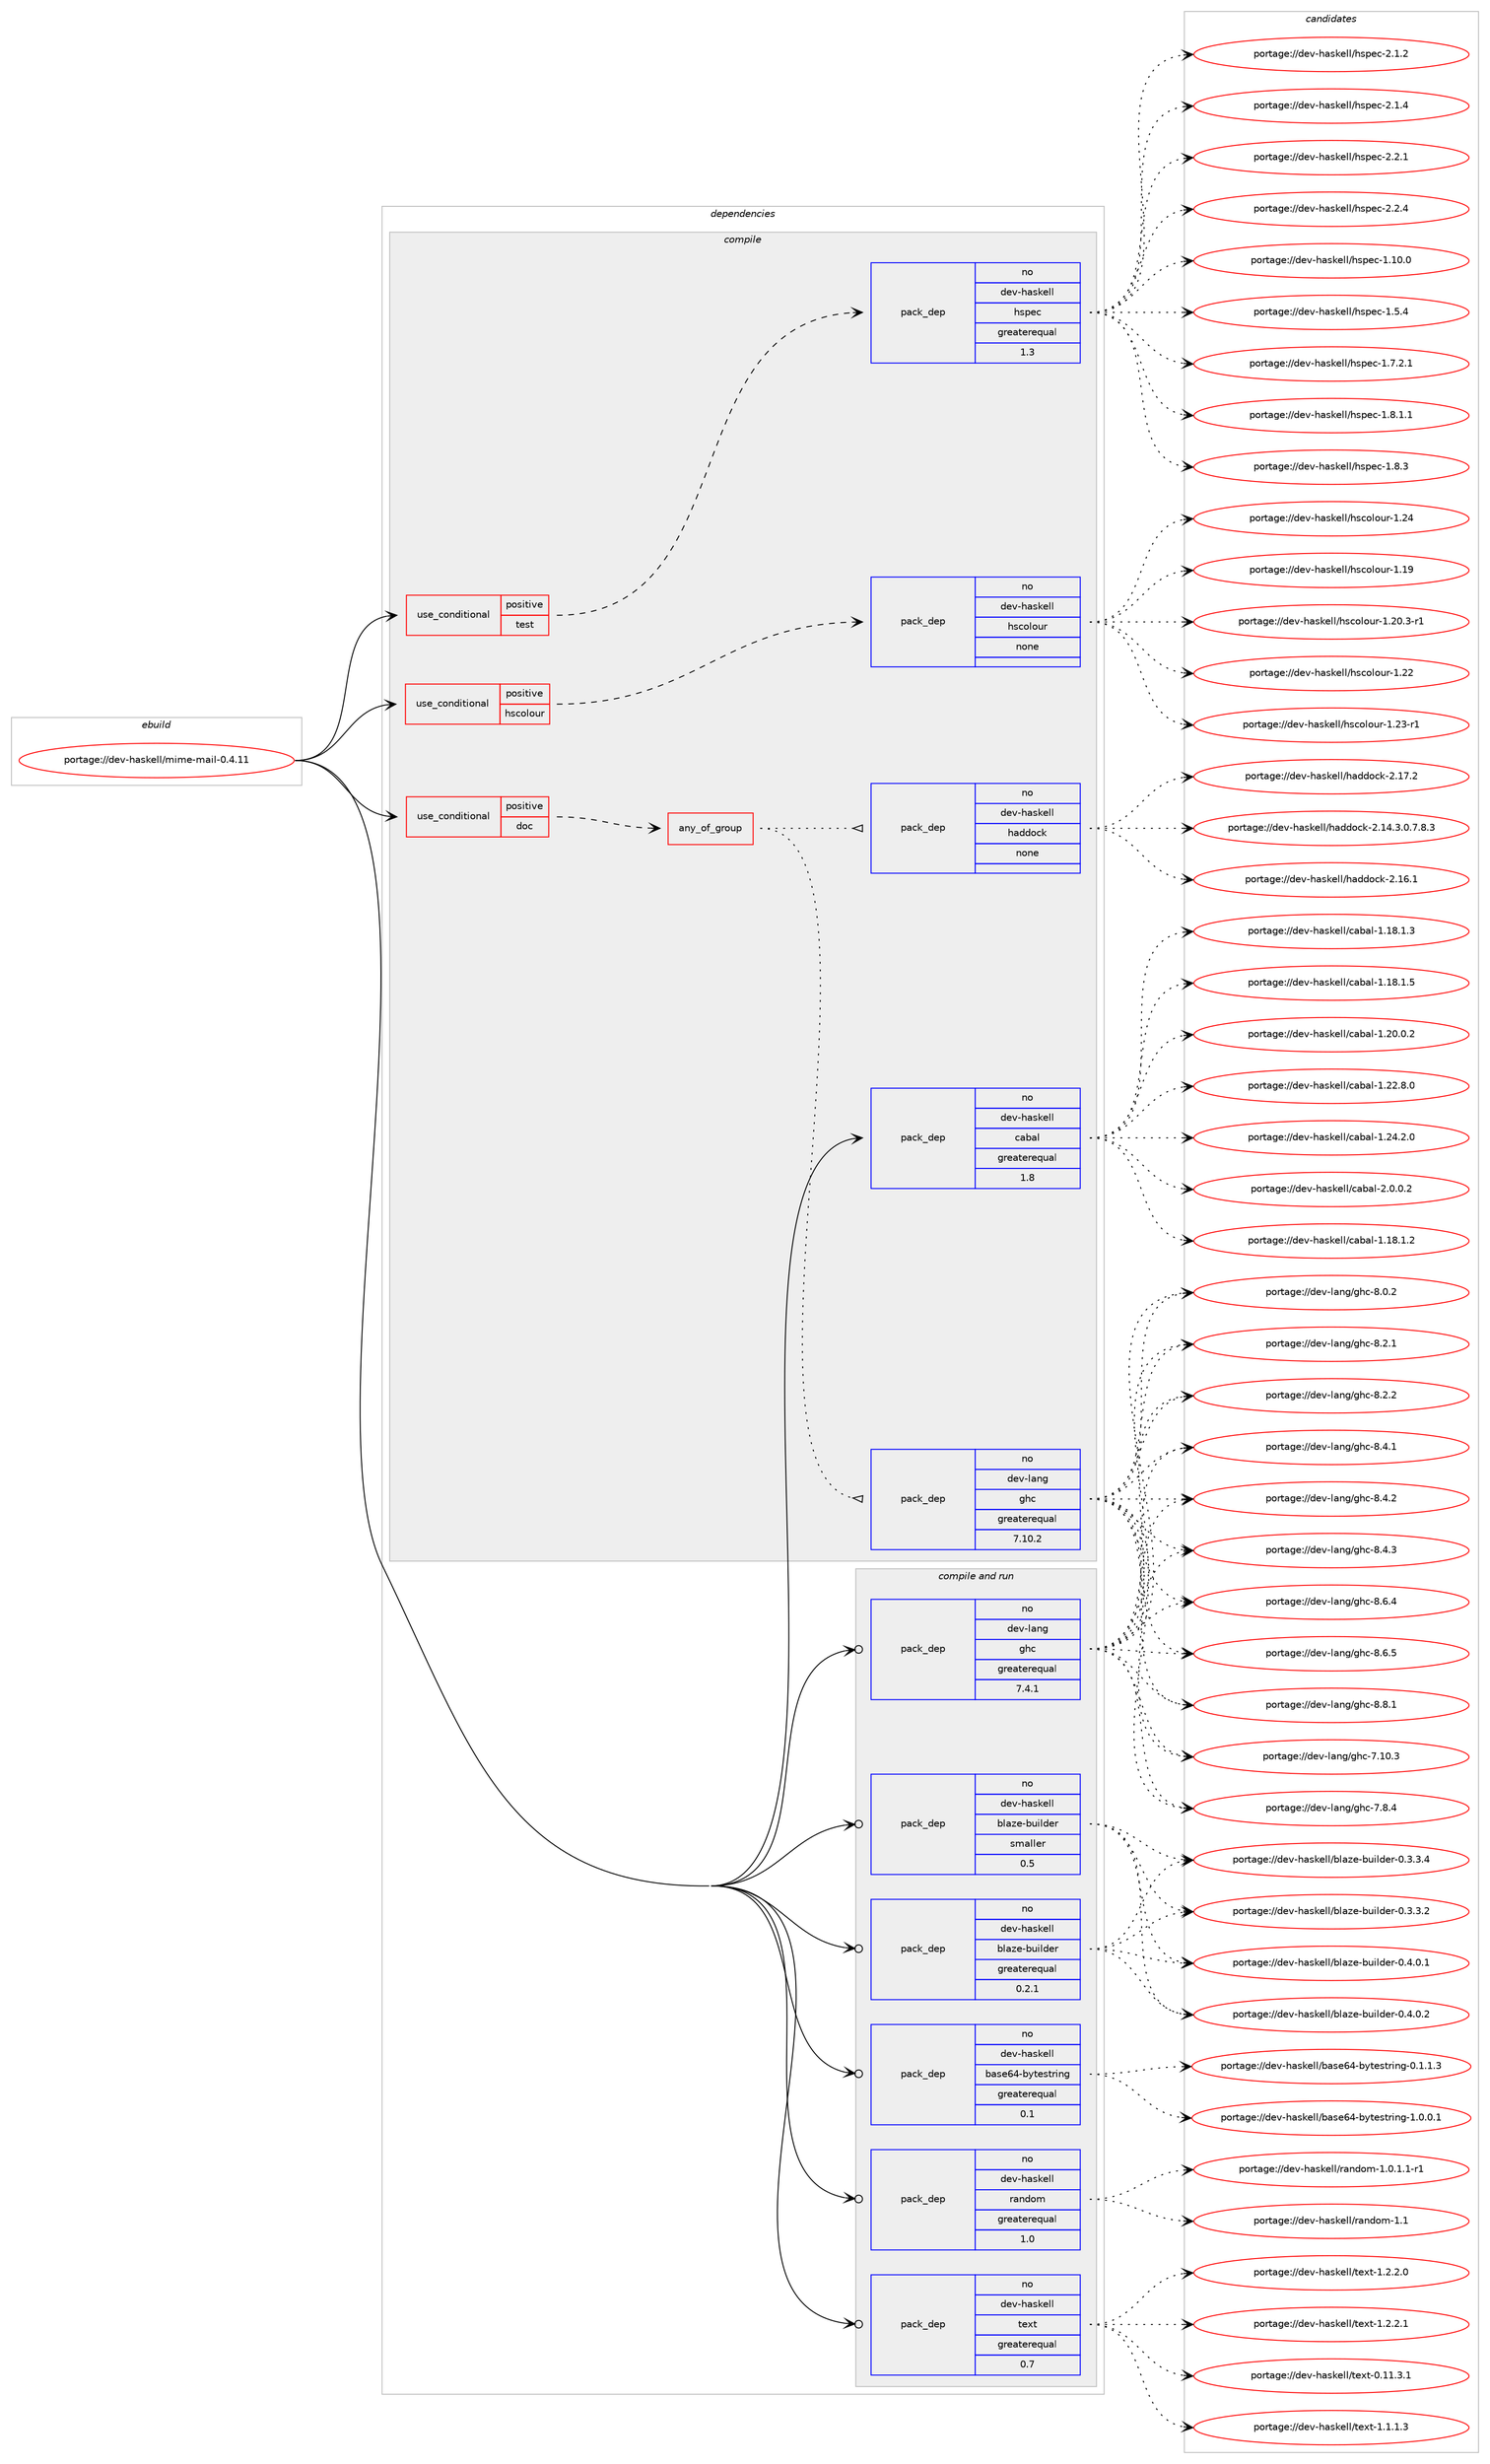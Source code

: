 digraph prolog {

# *************
# Graph options
# *************

newrank=true;
concentrate=true;
compound=true;
graph [rankdir=LR,fontname=Helvetica,fontsize=10,ranksep=1.5];#, ranksep=2.5, nodesep=0.2];
edge  [arrowhead=vee];
node  [fontname=Helvetica,fontsize=10];

# **********
# The ebuild
# **********

subgraph cluster_leftcol {
color=gray;
rank=same;
label=<<i>ebuild</i>>;
id [label="portage://dev-haskell/mime-mail-0.4.11", color=red, width=4, href="../dev-haskell/mime-mail-0.4.11.svg"];
}

# ****************
# The dependencies
# ****************

subgraph cluster_midcol {
color=gray;
label=<<i>dependencies</i>>;
subgraph cluster_compile {
fillcolor="#eeeeee";
style=filled;
label=<<i>compile</i>>;
subgraph cond16174 {
dependency74314 [label=<<TABLE BORDER="0" CELLBORDER="1" CELLSPACING="0" CELLPADDING="4"><TR><TD ROWSPAN="3" CELLPADDING="10">use_conditional</TD></TR><TR><TD>positive</TD></TR><TR><TD>doc</TD></TR></TABLE>>, shape=none, color=red];
subgraph any2009 {
dependency74315 [label=<<TABLE BORDER="0" CELLBORDER="1" CELLSPACING="0" CELLPADDING="4"><TR><TD CELLPADDING="10">any_of_group</TD></TR></TABLE>>, shape=none, color=red];subgraph pack56074 {
dependency74316 [label=<<TABLE BORDER="0" CELLBORDER="1" CELLSPACING="0" CELLPADDING="4" WIDTH="220"><TR><TD ROWSPAN="6" CELLPADDING="30">pack_dep</TD></TR><TR><TD WIDTH="110">no</TD></TR><TR><TD>dev-haskell</TD></TR><TR><TD>haddock</TD></TR><TR><TD>none</TD></TR><TR><TD></TD></TR></TABLE>>, shape=none, color=blue];
}
dependency74315:e -> dependency74316:w [weight=20,style="dotted",arrowhead="oinv"];
subgraph pack56075 {
dependency74317 [label=<<TABLE BORDER="0" CELLBORDER="1" CELLSPACING="0" CELLPADDING="4" WIDTH="220"><TR><TD ROWSPAN="6" CELLPADDING="30">pack_dep</TD></TR><TR><TD WIDTH="110">no</TD></TR><TR><TD>dev-lang</TD></TR><TR><TD>ghc</TD></TR><TR><TD>greaterequal</TD></TR><TR><TD>7.10.2</TD></TR></TABLE>>, shape=none, color=blue];
}
dependency74315:e -> dependency74317:w [weight=20,style="dotted",arrowhead="oinv"];
}
dependency74314:e -> dependency74315:w [weight=20,style="dashed",arrowhead="vee"];
}
id:e -> dependency74314:w [weight=20,style="solid",arrowhead="vee"];
subgraph cond16175 {
dependency74318 [label=<<TABLE BORDER="0" CELLBORDER="1" CELLSPACING="0" CELLPADDING="4"><TR><TD ROWSPAN="3" CELLPADDING="10">use_conditional</TD></TR><TR><TD>positive</TD></TR><TR><TD>hscolour</TD></TR></TABLE>>, shape=none, color=red];
subgraph pack56076 {
dependency74319 [label=<<TABLE BORDER="0" CELLBORDER="1" CELLSPACING="0" CELLPADDING="4" WIDTH="220"><TR><TD ROWSPAN="6" CELLPADDING="30">pack_dep</TD></TR><TR><TD WIDTH="110">no</TD></TR><TR><TD>dev-haskell</TD></TR><TR><TD>hscolour</TD></TR><TR><TD>none</TD></TR><TR><TD></TD></TR></TABLE>>, shape=none, color=blue];
}
dependency74318:e -> dependency74319:w [weight=20,style="dashed",arrowhead="vee"];
}
id:e -> dependency74318:w [weight=20,style="solid",arrowhead="vee"];
subgraph cond16176 {
dependency74320 [label=<<TABLE BORDER="0" CELLBORDER="1" CELLSPACING="0" CELLPADDING="4"><TR><TD ROWSPAN="3" CELLPADDING="10">use_conditional</TD></TR><TR><TD>positive</TD></TR><TR><TD>test</TD></TR></TABLE>>, shape=none, color=red];
subgraph pack56077 {
dependency74321 [label=<<TABLE BORDER="0" CELLBORDER="1" CELLSPACING="0" CELLPADDING="4" WIDTH="220"><TR><TD ROWSPAN="6" CELLPADDING="30">pack_dep</TD></TR><TR><TD WIDTH="110">no</TD></TR><TR><TD>dev-haskell</TD></TR><TR><TD>hspec</TD></TR><TR><TD>greaterequal</TD></TR><TR><TD>1.3</TD></TR></TABLE>>, shape=none, color=blue];
}
dependency74320:e -> dependency74321:w [weight=20,style="dashed",arrowhead="vee"];
}
id:e -> dependency74320:w [weight=20,style="solid",arrowhead="vee"];
subgraph pack56078 {
dependency74322 [label=<<TABLE BORDER="0" CELLBORDER="1" CELLSPACING="0" CELLPADDING="4" WIDTH="220"><TR><TD ROWSPAN="6" CELLPADDING="30">pack_dep</TD></TR><TR><TD WIDTH="110">no</TD></TR><TR><TD>dev-haskell</TD></TR><TR><TD>cabal</TD></TR><TR><TD>greaterequal</TD></TR><TR><TD>1.8</TD></TR></TABLE>>, shape=none, color=blue];
}
id:e -> dependency74322:w [weight=20,style="solid",arrowhead="vee"];
}
subgraph cluster_compileandrun {
fillcolor="#eeeeee";
style=filled;
label=<<i>compile and run</i>>;
subgraph pack56079 {
dependency74323 [label=<<TABLE BORDER="0" CELLBORDER="1" CELLSPACING="0" CELLPADDING="4" WIDTH="220"><TR><TD ROWSPAN="6" CELLPADDING="30">pack_dep</TD></TR><TR><TD WIDTH="110">no</TD></TR><TR><TD>dev-haskell</TD></TR><TR><TD>base64-bytestring</TD></TR><TR><TD>greaterequal</TD></TR><TR><TD>0.1</TD></TR></TABLE>>, shape=none, color=blue];
}
id:e -> dependency74323:w [weight=20,style="solid",arrowhead="odotvee"];
subgraph pack56080 {
dependency74324 [label=<<TABLE BORDER="0" CELLBORDER="1" CELLSPACING="0" CELLPADDING="4" WIDTH="220"><TR><TD ROWSPAN="6" CELLPADDING="30">pack_dep</TD></TR><TR><TD WIDTH="110">no</TD></TR><TR><TD>dev-haskell</TD></TR><TR><TD>blaze-builder</TD></TR><TR><TD>greaterequal</TD></TR><TR><TD>0.2.1</TD></TR></TABLE>>, shape=none, color=blue];
}
id:e -> dependency74324:w [weight=20,style="solid",arrowhead="odotvee"];
subgraph pack56081 {
dependency74325 [label=<<TABLE BORDER="0" CELLBORDER="1" CELLSPACING="0" CELLPADDING="4" WIDTH="220"><TR><TD ROWSPAN="6" CELLPADDING="30">pack_dep</TD></TR><TR><TD WIDTH="110">no</TD></TR><TR><TD>dev-haskell</TD></TR><TR><TD>blaze-builder</TD></TR><TR><TD>smaller</TD></TR><TR><TD>0.5</TD></TR></TABLE>>, shape=none, color=blue];
}
id:e -> dependency74325:w [weight=20,style="solid",arrowhead="odotvee"];
subgraph pack56082 {
dependency74326 [label=<<TABLE BORDER="0" CELLBORDER="1" CELLSPACING="0" CELLPADDING="4" WIDTH="220"><TR><TD ROWSPAN="6" CELLPADDING="30">pack_dep</TD></TR><TR><TD WIDTH="110">no</TD></TR><TR><TD>dev-haskell</TD></TR><TR><TD>random</TD></TR><TR><TD>greaterequal</TD></TR><TR><TD>1.0</TD></TR></TABLE>>, shape=none, color=blue];
}
id:e -> dependency74326:w [weight=20,style="solid",arrowhead="odotvee"];
subgraph pack56083 {
dependency74327 [label=<<TABLE BORDER="0" CELLBORDER="1" CELLSPACING="0" CELLPADDING="4" WIDTH="220"><TR><TD ROWSPAN="6" CELLPADDING="30">pack_dep</TD></TR><TR><TD WIDTH="110">no</TD></TR><TR><TD>dev-haskell</TD></TR><TR><TD>text</TD></TR><TR><TD>greaterequal</TD></TR><TR><TD>0.7</TD></TR></TABLE>>, shape=none, color=blue];
}
id:e -> dependency74327:w [weight=20,style="solid",arrowhead="odotvee"];
subgraph pack56084 {
dependency74328 [label=<<TABLE BORDER="0" CELLBORDER="1" CELLSPACING="0" CELLPADDING="4" WIDTH="220"><TR><TD ROWSPAN="6" CELLPADDING="30">pack_dep</TD></TR><TR><TD WIDTH="110">no</TD></TR><TR><TD>dev-lang</TD></TR><TR><TD>ghc</TD></TR><TR><TD>greaterequal</TD></TR><TR><TD>7.4.1</TD></TR></TABLE>>, shape=none, color=blue];
}
id:e -> dependency74328:w [weight=20,style="solid",arrowhead="odotvee"];
}
subgraph cluster_run {
fillcolor="#eeeeee";
style=filled;
label=<<i>run</i>>;
}
}

# **************
# The candidates
# **************

subgraph cluster_choices {
rank=same;
color=gray;
label=<<i>candidates</i>>;

subgraph choice56074 {
color=black;
nodesep=1;
choiceportage1001011184510497115107101108108471049710010011199107455046495246514648465546564651 [label="portage://dev-haskell/haddock-2.14.3.0.7.8.3", color=red, width=4,href="../dev-haskell/haddock-2.14.3.0.7.8.3.svg"];
choiceportage100101118451049711510710110810847104971001001119910745504649544649 [label="portage://dev-haskell/haddock-2.16.1", color=red, width=4,href="../dev-haskell/haddock-2.16.1.svg"];
choiceportage100101118451049711510710110810847104971001001119910745504649554650 [label="portage://dev-haskell/haddock-2.17.2", color=red, width=4,href="../dev-haskell/haddock-2.17.2.svg"];
dependency74316:e -> choiceportage1001011184510497115107101108108471049710010011199107455046495246514648465546564651:w [style=dotted,weight="100"];
dependency74316:e -> choiceportage100101118451049711510710110810847104971001001119910745504649544649:w [style=dotted,weight="100"];
dependency74316:e -> choiceportage100101118451049711510710110810847104971001001119910745504649554650:w [style=dotted,weight="100"];
}
subgraph choice56075 {
color=black;
nodesep=1;
choiceportage1001011184510897110103471031049945554649484651 [label="portage://dev-lang/ghc-7.10.3", color=red, width=4,href="../dev-lang/ghc-7.10.3.svg"];
choiceportage10010111845108971101034710310499455546564652 [label="portage://dev-lang/ghc-7.8.4", color=red, width=4,href="../dev-lang/ghc-7.8.4.svg"];
choiceportage10010111845108971101034710310499455646484650 [label="portage://dev-lang/ghc-8.0.2", color=red, width=4,href="../dev-lang/ghc-8.0.2.svg"];
choiceportage10010111845108971101034710310499455646504649 [label="portage://dev-lang/ghc-8.2.1", color=red, width=4,href="../dev-lang/ghc-8.2.1.svg"];
choiceportage10010111845108971101034710310499455646504650 [label="portage://dev-lang/ghc-8.2.2", color=red, width=4,href="../dev-lang/ghc-8.2.2.svg"];
choiceportage10010111845108971101034710310499455646524649 [label="portage://dev-lang/ghc-8.4.1", color=red, width=4,href="../dev-lang/ghc-8.4.1.svg"];
choiceportage10010111845108971101034710310499455646524650 [label="portage://dev-lang/ghc-8.4.2", color=red, width=4,href="../dev-lang/ghc-8.4.2.svg"];
choiceportage10010111845108971101034710310499455646524651 [label="portage://dev-lang/ghc-8.4.3", color=red, width=4,href="../dev-lang/ghc-8.4.3.svg"];
choiceportage10010111845108971101034710310499455646544652 [label="portage://dev-lang/ghc-8.6.4", color=red, width=4,href="../dev-lang/ghc-8.6.4.svg"];
choiceportage10010111845108971101034710310499455646544653 [label="portage://dev-lang/ghc-8.6.5", color=red, width=4,href="../dev-lang/ghc-8.6.5.svg"];
choiceportage10010111845108971101034710310499455646564649 [label="portage://dev-lang/ghc-8.8.1", color=red, width=4,href="../dev-lang/ghc-8.8.1.svg"];
dependency74317:e -> choiceportage1001011184510897110103471031049945554649484651:w [style=dotted,weight="100"];
dependency74317:e -> choiceportage10010111845108971101034710310499455546564652:w [style=dotted,weight="100"];
dependency74317:e -> choiceportage10010111845108971101034710310499455646484650:w [style=dotted,weight="100"];
dependency74317:e -> choiceportage10010111845108971101034710310499455646504649:w [style=dotted,weight="100"];
dependency74317:e -> choiceportage10010111845108971101034710310499455646504650:w [style=dotted,weight="100"];
dependency74317:e -> choiceportage10010111845108971101034710310499455646524649:w [style=dotted,weight="100"];
dependency74317:e -> choiceportage10010111845108971101034710310499455646524650:w [style=dotted,weight="100"];
dependency74317:e -> choiceportage10010111845108971101034710310499455646524651:w [style=dotted,weight="100"];
dependency74317:e -> choiceportage10010111845108971101034710310499455646544652:w [style=dotted,weight="100"];
dependency74317:e -> choiceportage10010111845108971101034710310499455646544653:w [style=dotted,weight="100"];
dependency74317:e -> choiceportage10010111845108971101034710310499455646564649:w [style=dotted,weight="100"];
}
subgraph choice56076 {
color=black;
nodesep=1;
choiceportage100101118451049711510710110810847104115991111081111171144549464957 [label="portage://dev-haskell/hscolour-1.19", color=red, width=4,href="../dev-haskell/hscolour-1.19.svg"];
choiceportage10010111845104971151071011081084710411599111108111117114454946504846514511449 [label="portage://dev-haskell/hscolour-1.20.3-r1", color=red, width=4,href="../dev-haskell/hscolour-1.20.3-r1.svg"];
choiceportage100101118451049711510710110810847104115991111081111171144549465050 [label="portage://dev-haskell/hscolour-1.22", color=red, width=4,href="../dev-haskell/hscolour-1.22.svg"];
choiceportage1001011184510497115107101108108471041159911110811111711445494650514511449 [label="portage://dev-haskell/hscolour-1.23-r1", color=red, width=4,href="../dev-haskell/hscolour-1.23-r1.svg"];
choiceportage100101118451049711510710110810847104115991111081111171144549465052 [label="portage://dev-haskell/hscolour-1.24", color=red, width=4,href="../dev-haskell/hscolour-1.24.svg"];
dependency74319:e -> choiceportage100101118451049711510710110810847104115991111081111171144549464957:w [style=dotted,weight="100"];
dependency74319:e -> choiceportage10010111845104971151071011081084710411599111108111117114454946504846514511449:w [style=dotted,weight="100"];
dependency74319:e -> choiceportage100101118451049711510710110810847104115991111081111171144549465050:w [style=dotted,weight="100"];
dependency74319:e -> choiceportage1001011184510497115107101108108471041159911110811111711445494650514511449:w [style=dotted,weight="100"];
dependency74319:e -> choiceportage100101118451049711510710110810847104115991111081111171144549465052:w [style=dotted,weight="100"];
}
subgraph choice56077 {
color=black;
nodesep=1;
choiceportage1001011184510497115107101108108471041151121019945494649484648 [label="portage://dev-haskell/hspec-1.10.0", color=red, width=4,href="../dev-haskell/hspec-1.10.0.svg"];
choiceportage10010111845104971151071011081084710411511210199454946534652 [label="portage://dev-haskell/hspec-1.5.4", color=red, width=4,href="../dev-haskell/hspec-1.5.4.svg"];
choiceportage100101118451049711510710110810847104115112101994549465546504649 [label="portage://dev-haskell/hspec-1.7.2.1", color=red, width=4,href="../dev-haskell/hspec-1.7.2.1.svg"];
choiceportage100101118451049711510710110810847104115112101994549465646494649 [label="portage://dev-haskell/hspec-1.8.1.1", color=red, width=4,href="../dev-haskell/hspec-1.8.1.1.svg"];
choiceportage10010111845104971151071011081084710411511210199454946564651 [label="portage://dev-haskell/hspec-1.8.3", color=red, width=4,href="../dev-haskell/hspec-1.8.3.svg"];
choiceportage10010111845104971151071011081084710411511210199455046494650 [label="portage://dev-haskell/hspec-2.1.2", color=red, width=4,href="../dev-haskell/hspec-2.1.2.svg"];
choiceportage10010111845104971151071011081084710411511210199455046494652 [label="portage://dev-haskell/hspec-2.1.4", color=red, width=4,href="../dev-haskell/hspec-2.1.4.svg"];
choiceportage10010111845104971151071011081084710411511210199455046504649 [label="portage://dev-haskell/hspec-2.2.1", color=red, width=4,href="../dev-haskell/hspec-2.2.1.svg"];
choiceportage10010111845104971151071011081084710411511210199455046504652 [label="portage://dev-haskell/hspec-2.2.4", color=red, width=4,href="../dev-haskell/hspec-2.2.4.svg"];
dependency74321:e -> choiceportage1001011184510497115107101108108471041151121019945494649484648:w [style=dotted,weight="100"];
dependency74321:e -> choiceportage10010111845104971151071011081084710411511210199454946534652:w [style=dotted,weight="100"];
dependency74321:e -> choiceportage100101118451049711510710110810847104115112101994549465546504649:w [style=dotted,weight="100"];
dependency74321:e -> choiceportage100101118451049711510710110810847104115112101994549465646494649:w [style=dotted,weight="100"];
dependency74321:e -> choiceportage10010111845104971151071011081084710411511210199454946564651:w [style=dotted,weight="100"];
dependency74321:e -> choiceportage10010111845104971151071011081084710411511210199455046494650:w [style=dotted,weight="100"];
dependency74321:e -> choiceportage10010111845104971151071011081084710411511210199455046494652:w [style=dotted,weight="100"];
dependency74321:e -> choiceportage10010111845104971151071011081084710411511210199455046504649:w [style=dotted,weight="100"];
dependency74321:e -> choiceportage10010111845104971151071011081084710411511210199455046504652:w [style=dotted,weight="100"];
}
subgraph choice56078 {
color=black;
nodesep=1;
choiceportage10010111845104971151071011081084799979897108454946495646494650 [label="portage://dev-haskell/cabal-1.18.1.2", color=red, width=4,href="../dev-haskell/cabal-1.18.1.2.svg"];
choiceportage10010111845104971151071011081084799979897108454946495646494651 [label="portage://dev-haskell/cabal-1.18.1.3", color=red, width=4,href="../dev-haskell/cabal-1.18.1.3.svg"];
choiceportage10010111845104971151071011081084799979897108454946495646494653 [label="portage://dev-haskell/cabal-1.18.1.5", color=red, width=4,href="../dev-haskell/cabal-1.18.1.5.svg"];
choiceportage10010111845104971151071011081084799979897108454946504846484650 [label="portage://dev-haskell/cabal-1.20.0.2", color=red, width=4,href="../dev-haskell/cabal-1.20.0.2.svg"];
choiceportage10010111845104971151071011081084799979897108454946505046564648 [label="portage://dev-haskell/cabal-1.22.8.0", color=red, width=4,href="../dev-haskell/cabal-1.22.8.0.svg"];
choiceportage10010111845104971151071011081084799979897108454946505246504648 [label="portage://dev-haskell/cabal-1.24.2.0", color=red, width=4,href="../dev-haskell/cabal-1.24.2.0.svg"];
choiceportage100101118451049711510710110810847999798971084550464846484650 [label="portage://dev-haskell/cabal-2.0.0.2", color=red, width=4,href="../dev-haskell/cabal-2.0.0.2.svg"];
dependency74322:e -> choiceportage10010111845104971151071011081084799979897108454946495646494650:w [style=dotted,weight="100"];
dependency74322:e -> choiceportage10010111845104971151071011081084799979897108454946495646494651:w [style=dotted,weight="100"];
dependency74322:e -> choiceportage10010111845104971151071011081084799979897108454946495646494653:w [style=dotted,weight="100"];
dependency74322:e -> choiceportage10010111845104971151071011081084799979897108454946504846484650:w [style=dotted,weight="100"];
dependency74322:e -> choiceportage10010111845104971151071011081084799979897108454946505046564648:w [style=dotted,weight="100"];
dependency74322:e -> choiceportage10010111845104971151071011081084799979897108454946505246504648:w [style=dotted,weight="100"];
dependency74322:e -> choiceportage100101118451049711510710110810847999798971084550464846484650:w [style=dotted,weight="100"];
}
subgraph choice56079 {
color=black;
nodesep=1;
choiceportage1001011184510497115107101108108479897115101545245981211161011151161141051101034548464946494651 [label="portage://dev-haskell/base64-bytestring-0.1.1.3", color=red, width=4,href="../dev-haskell/base64-bytestring-0.1.1.3.svg"];
choiceportage1001011184510497115107101108108479897115101545245981211161011151161141051101034549464846484649 [label="portage://dev-haskell/base64-bytestring-1.0.0.1", color=red, width=4,href="../dev-haskell/base64-bytestring-1.0.0.1.svg"];
dependency74323:e -> choiceportage1001011184510497115107101108108479897115101545245981211161011151161141051101034548464946494651:w [style=dotted,weight="100"];
dependency74323:e -> choiceportage1001011184510497115107101108108479897115101545245981211161011151161141051101034549464846484649:w [style=dotted,weight="100"];
}
subgraph choice56080 {
color=black;
nodesep=1;
choiceportage100101118451049711510710110810847981089712210145981171051081001011144548465146514650 [label="portage://dev-haskell/blaze-builder-0.3.3.2", color=red, width=4,href="../dev-haskell/blaze-builder-0.3.3.2.svg"];
choiceportage100101118451049711510710110810847981089712210145981171051081001011144548465146514652 [label="portage://dev-haskell/blaze-builder-0.3.3.4", color=red, width=4,href="../dev-haskell/blaze-builder-0.3.3.4.svg"];
choiceportage100101118451049711510710110810847981089712210145981171051081001011144548465246484649 [label="portage://dev-haskell/blaze-builder-0.4.0.1", color=red, width=4,href="../dev-haskell/blaze-builder-0.4.0.1.svg"];
choiceportage100101118451049711510710110810847981089712210145981171051081001011144548465246484650 [label="portage://dev-haskell/blaze-builder-0.4.0.2", color=red, width=4,href="../dev-haskell/blaze-builder-0.4.0.2.svg"];
dependency74324:e -> choiceportage100101118451049711510710110810847981089712210145981171051081001011144548465146514650:w [style=dotted,weight="100"];
dependency74324:e -> choiceportage100101118451049711510710110810847981089712210145981171051081001011144548465146514652:w [style=dotted,weight="100"];
dependency74324:e -> choiceportage100101118451049711510710110810847981089712210145981171051081001011144548465246484649:w [style=dotted,weight="100"];
dependency74324:e -> choiceportage100101118451049711510710110810847981089712210145981171051081001011144548465246484650:w [style=dotted,weight="100"];
}
subgraph choice56081 {
color=black;
nodesep=1;
choiceportage100101118451049711510710110810847981089712210145981171051081001011144548465146514650 [label="portage://dev-haskell/blaze-builder-0.3.3.2", color=red, width=4,href="../dev-haskell/blaze-builder-0.3.3.2.svg"];
choiceportage100101118451049711510710110810847981089712210145981171051081001011144548465146514652 [label="portage://dev-haskell/blaze-builder-0.3.3.4", color=red, width=4,href="../dev-haskell/blaze-builder-0.3.3.4.svg"];
choiceportage100101118451049711510710110810847981089712210145981171051081001011144548465246484649 [label="portage://dev-haskell/blaze-builder-0.4.0.1", color=red, width=4,href="../dev-haskell/blaze-builder-0.4.0.1.svg"];
choiceportage100101118451049711510710110810847981089712210145981171051081001011144548465246484650 [label="portage://dev-haskell/blaze-builder-0.4.0.2", color=red, width=4,href="../dev-haskell/blaze-builder-0.4.0.2.svg"];
dependency74325:e -> choiceportage100101118451049711510710110810847981089712210145981171051081001011144548465146514650:w [style=dotted,weight="100"];
dependency74325:e -> choiceportage100101118451049711510710110810847981089712210145981171051081001011144548465146514652:w [style=dotted,weight="100"];
dependency74325:e -> choiceportage100101118451049711510710110810847981089712210145981171051081001011144548465246484649:w [style=dotted,weight="100"];
dependency74325:e -> choiceportage100101118451049711510710110810847981089712210145981171051081001011144548465246484650:w [style=dotted,weight="100"];
}
subgraph choice56082 {
color=black;
nodesep=1;
choiceportage1001011184510497115107101108108471149711010011110945494648464946494511449 [label="portage://dev-haskell/random-1.0.1.1-r1", color=red, width=4,href="../dev-haskell/random-1.0.1.1-r1.svg"];
choiceportage1001011184510497115107101108108471149711010011110945494649 [label="portage://dev-haskell/random-1.1", color=red, width=4,href="../dev-haskell/random-1.1.svg"];
dependency74326:e -> choiceportage1001011184510497115107101108108471149711010011110945494648464946494511449:w [style=dotted,weight="100"];
dependency74326:e -> choiceportage1001011184510497115107101108108471149711010011110945494649:w [style=dotted,weight="100"];
}
subgraph choice56083 {
color=black;
nodesep=1;
choiceportage100101118451049711510710110810847116101120116454846494946514649 [label="portage://dev-haskell/text-0.11.3.1", color=red, width=4,href="../dev-haskell/text-0.11.3.1.svg"];
choiceportage1001011184510497115107101108108471161011201164549464946494651 [label="portage://dev-haskell/text-1.1.1.3", color=red, width=4,href="../dev-haskell/text-1.1.1.3.svg"];
choiceportage1001011184510497115107101108108471161011201164549465046504648 [label="portage://dev-haskell/text-1.2.2.0", color=red, width=4,href="../dev-haskell/text-1.2.2.0.svg"];
choiceportage1001011184510497115107101108108471161011201164549465046504649 [label="portage://dev-haskell/text-1.2.2.1", color=red, width=4,href="../dev-haskell/text-1.2.2.1.svg"];
dependency74327:e -> choiceportage100101118451049711510710110810847116101120116454846494946514649:w [style=dotted,weight="100"];
dependency74327:e -> choiceportage1001011184510497115107101108108471161011201164549464946494651:w [style=dotted,weight="100"];
dependency74327:e -> choiceportage1001011184510497115107101108108471161011201164549465046504648:w [style=dotted,weight="100"];
dependency74327:e -> choiceportage1001011184510497115107101108108471161011201164549465046504649:w [style=dotted,weight="100"];
}
subgraph choice56084 {
color=black;
nodesep=1;
choiceportage1001011184510897110103471031049945554649484651 [label="portage://dev-lang/ghc-7.10.3", color=red, width=4,href="../dev-lang/ghc-7.10.3.svg"];
choiceportage10010111845108971101034710310499455546564652 [label="portage://dev-lang/ghc-7.8.4", color=red, width=4,href="../dev-lang/ghc-7.8.4.svg"];
choiceportage10010111845108971101034710310499455646484650 [label="portage://dev-lang/ghc-8.0.2", color=red, width=4,href="../dev-lang/ghc-8.0.2.svg"];
choiceportage10010111845108971101034710310499455646504649 [label="portage://dev-lang/ghc-8.2.1", color=red, width=4,href="../dev-lang/ghc-8.2.1.svg"];
choiceportage10010111845108971101034710310499455646504650 [label="portage://dev-lang/ghc-8.2.2", color=red, width=4,href="../dev-lang/ghc-8.2.2.svg"];
choiceportage10010111845108971101034710310499455646524649 [label="portage://dev-lang/ghc-8.4.1", color=red, width=4,href="../dev-lang/ghc-8.4.1.svg"];
choiceportage10010111845108971101034710310499455646524650 [label="portage://dev-lang/ghc-8.4.2", color=red, width=4,href="../dev-lang/ghc-8.4.2.svg"];
choiceportage10010111845108971101034710310499455646524651 [label="portage://dev-lang/ghc-8.4.3", color=red, width=4,href="../dev-lang/ghc-8.4.3.svg"];
choiceportage10010111845108971101034710310499455646544652 [label="portage://dev-lang/ghc-8.6.4", color=red, width=4,href="../dev-lang/ghc-8.6.4.svg"];
choiceportage10010111845108971101034710310499455646544653 [label="portage://dev-lang/ghc-8.6.5", color=red, width=4,href="../dev-lang/ghc-8.6.5.svg"];
choiceportage10010111845108971101034710310499455646564649 [label="portage://dev-lang/ghc-8.8.1", color=red, width=4,href="../dev-lang/ghc-8.8.1.svg"];
dependency74328:e -> choiceportage1001011184510897110103471031049945554649484651:w [style=dotted,weight="100"];
dependency74328:e -> choiceportage10010111845108971101034710310499455546564652:w [style=dotted,weight="100"];
dependency74328:e -> choiceportage10010111845108971101034710310499455646484650:w [style=dotted,weight="100"];
dependency74328:e -> choiceportage10010111845108971101034710310499455646504649:w [style=dotted,weight="100"];
dependency74328:e -> choiceportage10010111845108971101034710310499455646504650:w [style=dotted,weight="100"];
dependency74328:e -> choiceportage10010111845108971101034710310499455646524649:w [style=dotted,weight="100"];
dependency74328:e -> choiceportage10010111845108971101034710310499455646524650:w [style=dotted,weight="100"];
dependency74328:e -> choiceportage10010111845108971101034710310499455646524651:w [style=dotted,weight="100"];
dependency74328:e -> choiceportage10010111845108971101034710310499455646544652:w [style=dotted,weight="100"];
dependency74328:e -> choiceportage10010111845108971101034710310499455646544653:w [style=dotted,weight="100"];
dependency74328:e -> choiceportage10010111845108971101034710310499455646564649:w [style=dotted,weight="100"];
}
}

}
